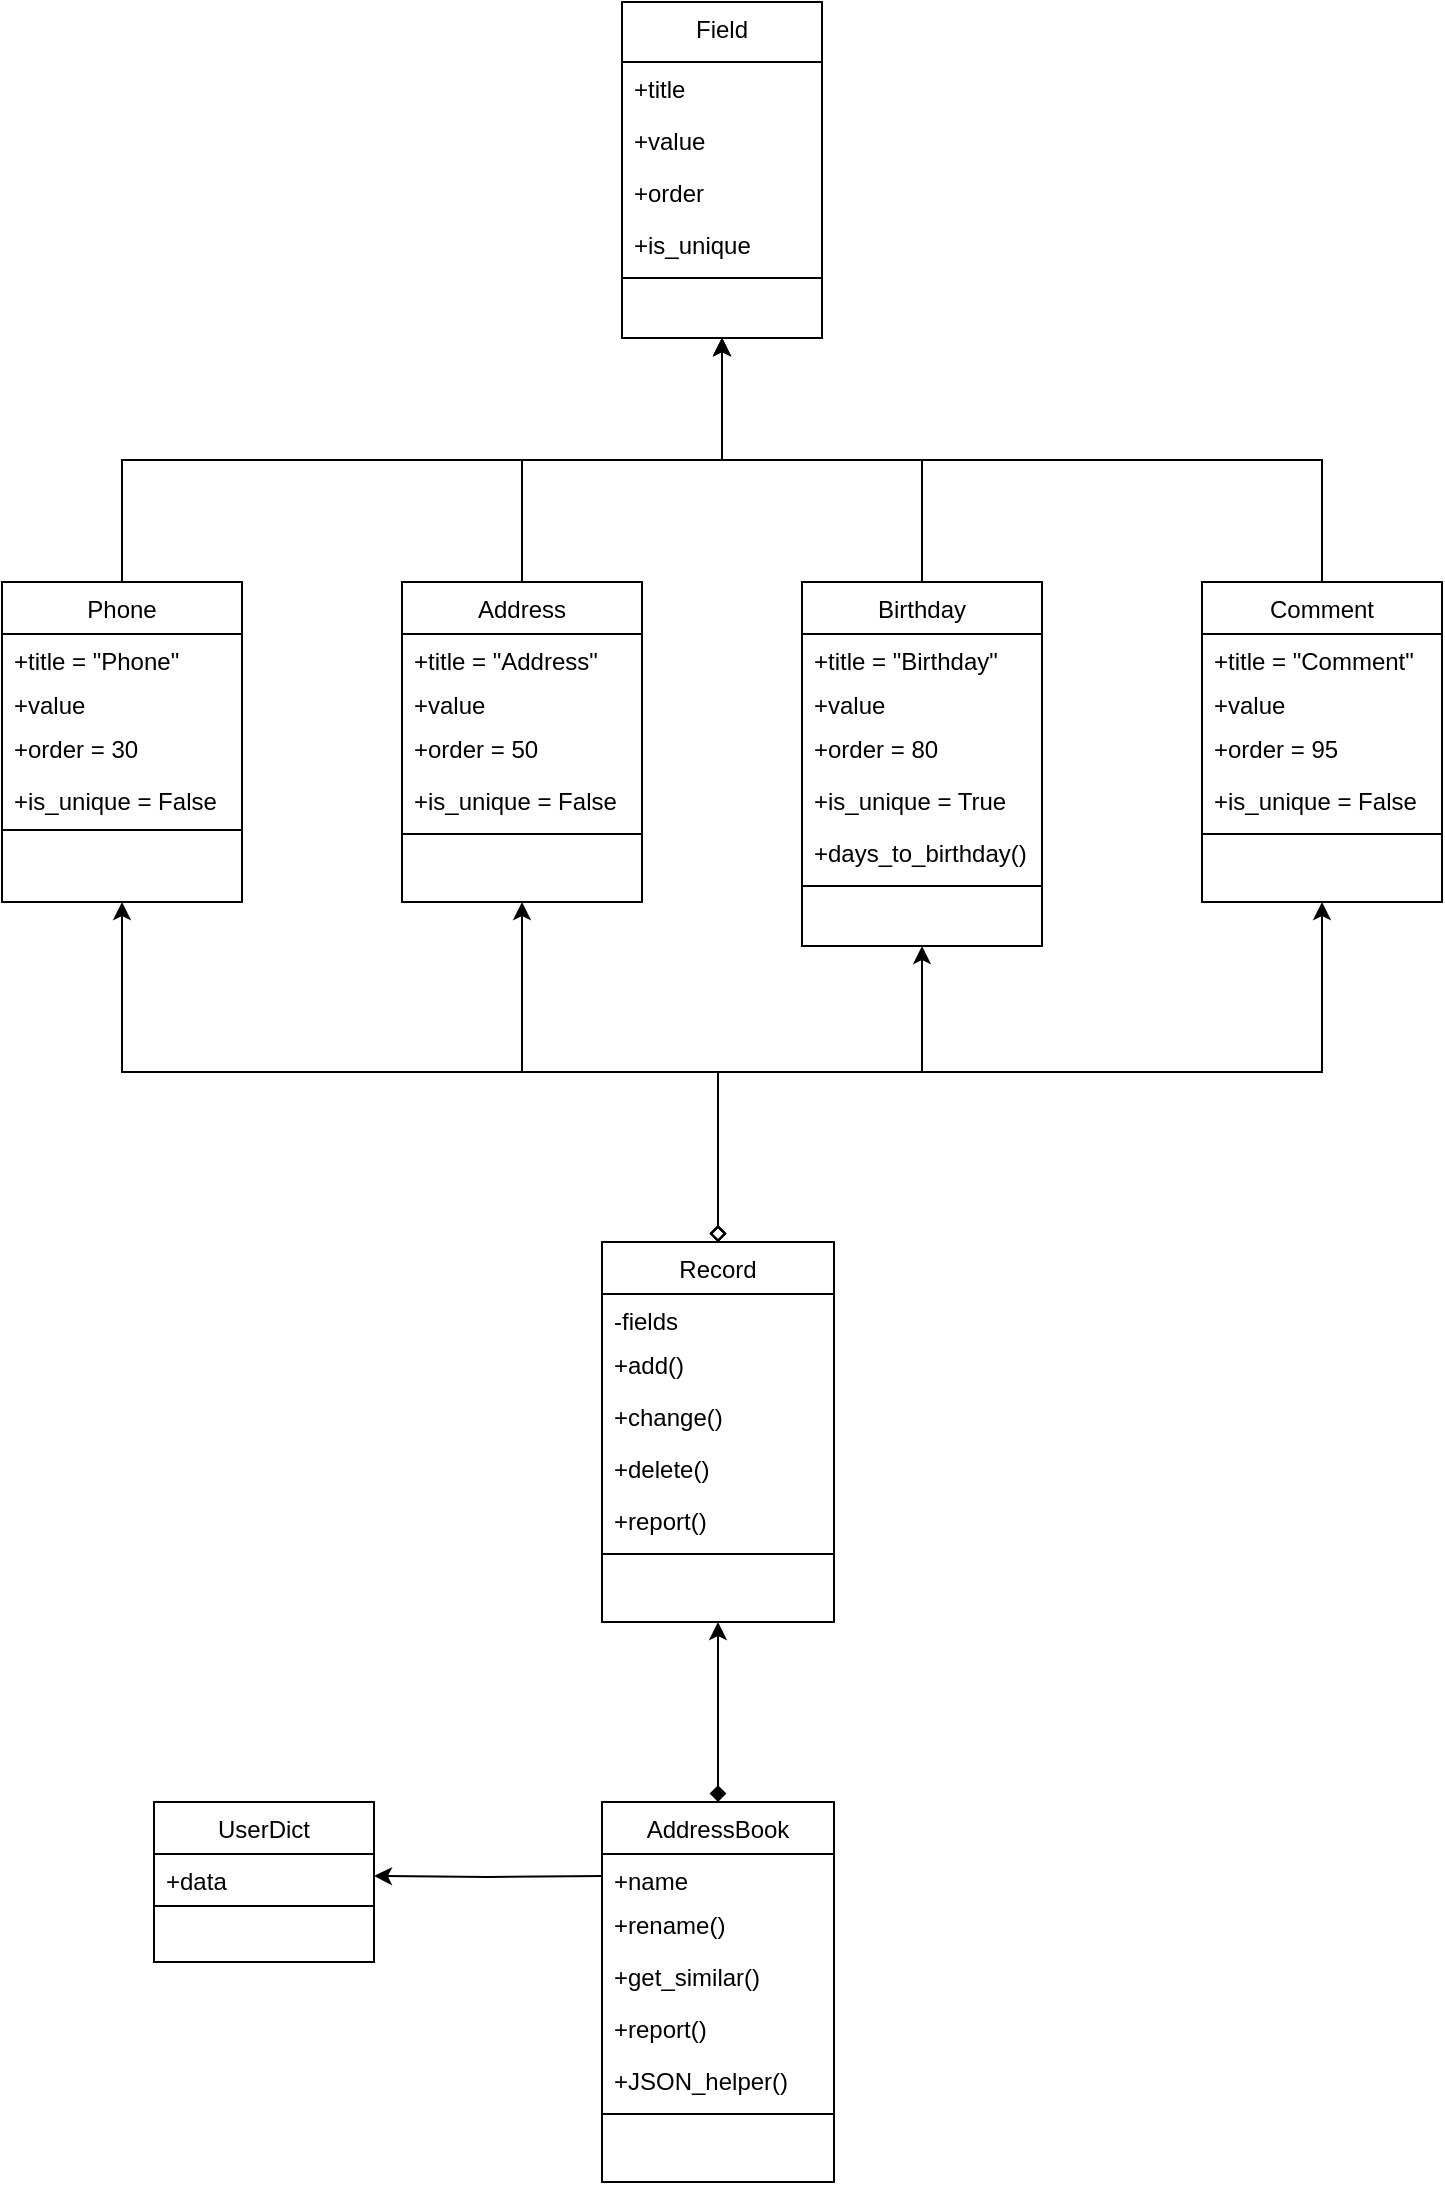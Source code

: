 <mxfile version="21.1.2" type="github">
  <diagram id="C5RBs43oDa-KdzZeNtuy" name="Page-1">
    <mxGraphModel dx="1050" dy="1690" grid="1" gridSize="10" guides="1" tooltips="1" connect="1" arrows="1" fold="1" page="1" pageScale="1" pageWidth="827" pageHeight="1169" math="0" shadow="0">
      <root>
        <mxCell id="WIyWlLk6GJQsqaUBKTNV-0" />
        <mxCell id="WIyWlLk6GJQsqaUBKTNV-1" parent="WIyWlLk6GJQsqaUBKTNV-0" />
        <mxCell id="zkfFHV4jXpPFQw0GAbJ--0" value="Field" style="swimlane;fontStyle=0;align=center;verticalAlign=top;childLayout=stackLayout;horizontal=1;startSize=30;horizontalStack=0;resizeParent=1;resizeLast=0;collapsible=1;marginBottom=0;rounded=0;shadow=0;strokeWidth=1;" parent="WIyWlLk6GJQsqaUBKTNV-1" vertex="1">
          <mxGeometry x="364" y="-1050" width="100" height="168" as="geometry">
            <mxRectangle x="170" y="-260" width="160" height="26" as="alternateBounds" />
          </mxGeometry>
        </mxCell>
        <mxCell id="zkfFHV4jXpPFQw0GAbJ--1" value="+title" style="text;align=left;verticalAlign=top;spacingLeft=4;spacingRight=4;overflow=hidden;rotatable=0;points=[[0,0.5],[1,0.5]];portConstraint=eastwest;" parent="zkfFHV4jXpPFQw0GAbJ--0" vertex="1">
          <mxGeometry y="30" width="100" height="26" as="geometry" />
        </mxCell>
        <mxCell id="zkfFHV4jXpPFQw0GAbJ--2" value="+value" style="text;align=left;verticalAlign=top;spacingLeft=4;spacingRight=4;overflow=hidden;rotatable=0;points=[[0,0.5],[1,0.5]];portConstraint=eastwest;rounded=0;shadow=0;html=0;" parent="zkfFHV4jXpPFQw0GAbJ--0" vertex="1">
          <mxGeometry y="56" width="100" height="26" as="geometry" />
        </mxCell>
        <mxCell id="TrTOvMaPo9HPveFWwiuY-1" value="+order" style="text;align=left;verticalAlign=top;spacingLeft=4;spacingRight=4;overflow=hidden;rotatable=0;points=[[0,0.5],[1,0.5]];portConstraint=eastwest;rounded=0;shadow=0;html=0;" parent="zkfFHV4jXpPFQw0GAbJ--0" vertex="1">
          <mxGeometry y="82" width="100" height="26" as="geometry" />
        </mxCell>
        <mxCell id="zkfFHV4jXpPFQw0GAbJ--3" value="+is_unique" style="text;align=left;verticalAlign=top;spacingLeft=4;spacingRight=4;overflow=hidden;rotatable=0;points=[[0,0.5],[1,0.5]];portConstraint=eastwest;rounded=0;shadow=0;html=0;" parent="zkfFHV4jXpPFQw0GAbJ--0" vertex="1">
          <mxGeometry y="108" width="100" height="26" as="geometry" />
        </mxCell>
        <mxCell id="zkfFHV4jXpPFQw0GAbJ--4" value="" style="line;html=1;strokeWidth=1;align=left;verticalAlign=middle;spacingTop=-1;spacingLeft=3;spacingRight=3;rotatable=0;labelPosition=right;points=[];portConstraint=eastwest;" parent="zkfFHV4jXpPFQw0GAbJ--0" vertex="1">
          <mxGeometry y="134" width="100" height="8" as="geometry" />
        </mxCell>
        <mxCell id="TrTOvMaPo9HPveFWwiuY-29" style="edgeStyle=orthogonalEdgeStyle;rounded=0;orthogonalLoop=1;jettySize=auto;html=1;exitX=0.5;exitY=0;exitDx=0;exitDy=0;entryX=0.5;entryY=1;entryDx=0;entryDy=0;" parent="WIyWlLk6GJQsqaUBKTNV-1" source="TrTOvMaPo9HPveFWwiuY-2" target="zkfFHV4jXpPFQw0GAbJ--0" edge="1">
          <mxGeometry relative="1" as="geometry" />
        </mxCell>
        <mxCell id="TrTOvMaPo9HPveFWwiuY-2" value="Phone" style="swimlane;fontStyle=0;align=center;verticalAlign=top;childLayout=stackLayout;horizontal=1;startSize=26;horizontalStack=0;resizeParent=1;resizeLast=0;collapsible=1;marginBottom=0;rounded=0;shadow=0;strokeWidth=1;" parent="WIyWlLk6GJQsqaUBKTNV-1" vertex="1">
          <mxGeometry x="54" y="-760" width="120" height="160" as="geometry">
            <mxRectangle x="230" y="140" width="160" height="26" as="alternateBounds" />
          </mxGeometry>
        </mxCell>
        <mxCell id="TrTOvMaPo9HPveFWwiuY-3" value="+title = &quot;Phone&quot;" style="text;align=left;verticalAlign=top;spacingLeft=4;spacingRight=4;overflow=hidden;rotatable=0;points=[[0,0.5],[1,0.5]];portConstraint=eastwest;" parent="TrTOvMaPo9HPveFWwiuY-2" vertex="1">
          <mxGeometry y="26" width="120" height="22" as="geometry" />
        </mxCell>
        <mxCell id="TrTOvMaPo9HPveFWwiuY-4" value="+value    " style="text;align=left;verticalAlign=top;spacingLeft=4;spacingRight=4;overflow=hidden;rotatable=0;points=[[0,0.5],[1,0.5]];portConstraint=eastwest;rounded=0;shadow=0;html=0;" parent="TrTOvMaPo9HPveFWwiuY-2" vertex="1">
          <mxGeometry y="48" width="120" height="22" as="geometry" />
        </mxCell>
        <mxCell id="TrTOvMaPo9HPveFWwiuY-5" value="+order = 30" style="text;align=left;verticalAlign=top;spacingLeft=4;spacingRight=4;overflow=hidden;rotatable=0;points=[[0,0.5],[1,0.5]];portConstraint=eastwest;rounded=0;shadow=0;html=0;" parent="TrTOvMaPo9HPveFWwiuY-2" vertex="1">
          <mxGeometry y="70" width="120" height="26" as="geometry" />
        </mxCell>
        <mxCell id="TrTOvMaPo9HPveFWwiuY-8" value="+is_unique = False" style="text;align=left;verticalAlign=top;spacingLeft=4;spacingRight=4;overflow=hidden;rotatable=0;points=[[0,0.5],[1,0.5]];portConstraint=eastwest;rounded=0;shadow=0;html=0;" parent="TrTOvMaPo9HPveFWwiuY-2" vertex="1">
          <mxGeometry y="96" width="120" height="24" as="geometry" />
        </mxCell>
        <mxCell id="TrTOvMaPo9HPveFWwiuY-6" value="" style="line;html=1;strokeWidth=1;align=left;verticalAlign=middle;spacingTop=-1;spacingLeft=3;spacingRight=3;rotatable=0;labelPosition=right;points=[];portConstraint=eastwest;" parent="TrTOvMaPo9HPveFWwiuY-2" vertex="1">
          <mxGeometry y="120" width="120" height="8" as="geometry" />
        </mxCell>
        <mxCell id="TrTOvMaPo9HPveFWwiuY-31" style="edgeStyle=orthogonalEdgeStyle;rounded=0;orthogonalLoop=1;jettySize=auto;html=1;entryX=0.5;entryY=1;entryDx=0;entryDy=0;" parent="WIyWlLk6GJQsqaUBKTNV-1" source="TrTOvMaPo9HPveFWwiuY-9" target="zkfFHV4jXpPFQw0GAbJ--0" edge="1">
          <mxGeometry relative="1" as="geometry" />
        </mxCell>
        <mxCell id="TrTOvMaPo9HPveFWwiuY-9" value="Birthday" style="swimlane;fontStyle=0;align=center;verticalAlign=top;childLayout=stackLayout;horizontal=1;startSize=26;horizontalStack=0;resizeParent=1;resizeLast=0;collapsible=1;marginBottom=0;rounded=0;shadow=0;strokeWidth=1;" parent="WIyWlLk6GJQsqaUBKTNV-1" vertex="1">
          <mxGeometry x="454" y="-760" width="120" height="182" as="geometry">
            <mxRectangle x="230" y="140" width="160" height="26" as="alternateBounds" />
          </mxGeometry>
        </mxCell>
        <mxCell id="TrTOvMaPo9HPveFWwiuY-10" value="+title = &quot;Birthday&quot;" style="text;align=left;verticalAlign=top;spacingLeft=4;spacingRight=4;overflow=hidden;rotatable=0;points=[[0,0.5],[1,0.5]];portConstraint=eastwest;" parent="TrTOvMaPo9HPveFWwiuY-9" vertex="1">
          <mxGeometry y="26" width="120" height="22" as="geometry" />
        </mxCell>
        <mxCell id="TrTOvMaPo9HPveFWwiuY-11" value="+value    " style="text;align=left;verticalAlign=top;spacingLeft=4;spacingRight=4;overflow=hidden;rotatable=0;points=[[0,0.5],[1,0.5]];portConstraint=eastwest;rounded=0;shadow=0;html=0;" parent="TrTOvMaPo9HPveFWwiuY-9" vertex="1">
          <mxGeometry y="48" width="120" height="22" as="geometry" />
        </mxCell>
        <mxCell id="TrTOvMaPo9HPveFWwiuY-12" value="+order = 80" style="text;align=left;verticalAlign=top;spacingLeft=4;spacingRight=4;overflow=hidden;rotatable=0;points=[[0,0.5],[1,0.5]];portConstraint=eastwest;rounded=0;shadow=0;html=0;" parent="TrTOvMaPo9HPveFWwiuY-9" vertex="1">
          <mxGeometry y="70" width="120" height="26" as="geometry" />
        </mxCell>
        <mxCell id="TrTOvMaPo9HPveFWwiuY-13" value="+is_unique = True" style="text;align=left;verticalAlign=top;spacingLeft=4;spacingRight=4;overflow=hidden;rotatable=0;points=[[0,0.5],[1,0.5]];portConstraint=eastwest;rounded=0;shadow=0;html=0;" parent="TrTOvMaPo9HPveFWwiuY-9" vertex="1">
          <mxGeometry y="96" width="120" height="26" as="geometry" />
        </mxCell>
        <mxCell id="TrTOvMaPo9HPveFWwiuY-16" value="+days_to_birthday()" style="text;align=left;verticalAlign=top;spacingLeft=4;spacingRight=4;overflow=hidden;rotatable=0;points=[[0,0.5],[1,0.5]];portConstraint=eastwest;rounded=0;shadow=0;html=0;" parent="TrTOvMaPo9HPveFWwiuY-9" vertex="1">
          <mxGeometry y="122" width="120" height="26" as="geometry" />
        </mxCell>
        <mxCell id="TrTOvMaPo9HPveFWwiuY-14" value="" style="line;html=1;strokeWidth=1;align=left;verticalAlign=middle;spacingTop=-1;spacingLeft=3;spacingRight=3;rotatable=0;labelPosition=right;points=[];portConstraint=eastwest;" parent="TrTOvMaPo9HPveFWwiuY-9" vertex="1">
          <mxGeometry y="148" width="120" height="8" as="geometry" />
        </mxCell>
        <mxCell id="TrTOvMaPo9HPveFWwiuY-30" style="edgeStyle=orthogonalEdgeStyle;rounded=0;orthogonalLoop=1;jettySize=auto;html=1;exitX=0.5;exitY=0;exitDx=0;exitDy=0;entryX=0.5;entryY=1;entryDx=0;entryDy=0;" parent="WIyWlLk6GJQsqaUBKTNV-1" source="TrTOvMaPo9HPveFWwiuY-17" target="zkfFHV4jXpPFQw0GAbJ--0" edge="1">
          <mxGeometry relative="1" as="geometry">
            <mxPoint x="420" y="-880" as="targetPoint" />
          </mxGeometry>
        </mxCell>
        <mxCell id="TrTOvMaPo9HPveFWwiuY-17" value="Address" style="swimlane;fontStyle=0;align=center;verticalAlign=top;childLayout=stackLayout;horizontal=1;startSize=26;horizontalStack=0;resizeParent=1;resizeLast=0;collapsible=1;marginBottom=0;rounded=0;shadow=0;strokeWidth=1;" parent="WIyWlLk6GJQsqaUBKTNV-1" vertex="1">
          <mxGeometry x="254" y="-760" width="120" height="160" as="geometry">
            <mxRectangle x="230" y="140" width="160" height="26" as="alternateBounds" />
          </mxGeometry>
        </mxCell>
        <mxCell id="TrTOvMaPo9HPveFWwiuY-18" value="+title = &quot;Address&quot;" style="text;align=left;verticalAlign=top;spacingLeft=4;spacingRight=4;overflow=hidden;rotatable=0;points=[[0,0.5],[1,0.5]];portConstraint=eastwest;" parent="TrTOvMaPo9HPveFWwiuY-17" vertex="1">
          <mxGeometry y="26" width="120" height="22" as="geometry" />
        </mxCell>
        <mxCell id="TrTOvMaPo9HPveFWwiuY-19" value="+value    " style="text;align=left;verticalAlign=top;spacingLeft=4;spacingRight=4;overflow=hidden;rotatable=0;points=[[0,0.5],[1,0.5]];portConstraint=eastwest;rounded=0;shadow=0;html=0;" parent="TrTOvMaPo9HPveFWwiuY-17" vertex="1">
          <mxGeometry y="48" width="120" height="22" as="geometry" />
        </mxCell>
        <mxCell id="TrTOvMaPo9HPveFWwiuY-20" value="+order = 50" style="text;align=left;verticalAlign=top;spacingLeft=4;spacingRight=4;overflow=hidden;rotatable=0;points=[[0,0.5],[1,0.5]];portConstraint=eastwest;rounded=0;shadow=0;html=0;" parent="TrTOvMaPo9HPveFWwiuY-17" vertex="1">
          <mxGeometry y="70" width="120" height="26" as="geometry" />
        </mxCell>
        <mxCell id="TrTOvMaPo9HPveFWwiuY-21" value="+is_unique = False" style="text;align=left;verticalAlign=top;spacingLeft=4;spacingRight=4;overflow=hidden;rotatable=0;points=[[0,0.5],[1,0.5]];portConstraint=eastwest;rounded=0;shadow=0;html=0;" parent="TrTOvMaPo9HPveFWwiuY-17" vertex="1">
          <mxGeometry y="96" width="120" height="26" as="geometry" />
        </mxCell>
        <mxCell id="TrTOvMaPo9HPveFWwiuY-22" value="" style="line;html=1;strokeWidth=1;align=left;verticalAlign=middle;spacingTop=-1;spacingLeft=3;spacingRight=3;rotatable=0;labelPosition=right;points=[];portConstraint=eastwest;" parent="TrTOvMaPo9HPveFWwiuY-17" vertex="1">
          <mxGeometry y="122" width="120" height="8" as="geometry" />
        </mxCell>
        <mxCell id="TrTOvMaPo9HPveFWwiuY-32" style="edgeStyle=orthogonalEdgeStyle;rounded=0;orthogonalLoop=1;jettySize=auto;html=1;exitX=0.5;exitY=0;exitDx=0;exitDy=0;entryX=0.5;entryY=1;entryDx=0;entryDy=0;" parent="WIyWlLk6GJQsqaUBKTNV-1" source="TrTOvMaPo9HPveFWwiuY-23" target="zkfFHV4jXpPFQw0GAbJ--0" edge="1">
          <mxGeometry relative="1" as="geometry" />
        </mxCell>
        <mxCell id="TrTOvMaPo9HPveFWwiuY-23" value="Comment" style="swimlane;fontStyle=0;align=center;verticalAlign=top;childLayout=stackLayout;horizontal=1;startSize=26;horizontalStack=0;resizeParent=1;resizeLast=0;collapsible=1;marginBottom=0;rounded=0;shadow=0;strokeWidth=1;" parent="WIyWlLk6GJQsqaUBKTNV-1" vertex="1">
          <mxGeometry x="654" y="-760" width="120" height="160" as="geometry">
            <mxRectangle x="230" y="140" width="160" height="26" as="alternateBounds" />
          </mxGeometry>
        </mxCell>
        <mxCell id="TrTOvMaPo9HPveFWwiuY-24" value="+title = &quot;Comment&quot;" style="text;align=left;verticalAlign=top;spacingLeft=4;spacingRight=4;overflow=hidden;rotatable=0;points=[[0,0.5],[1,0.5]];portConstraint=eastwest;" parent="TrTOvMaPo9HPveFWwiuY-23" vertex="1">
          <mxGeometry y="26" width="120" height="22" as="geometry" />
        </mxCell>
        <mxCell id="TrTOvMaPo9HPveFWwiuY-25" value="+value    " style="text;align=left;verticalAlign=top;spacingLeft=4;spacingRight=4;overflow=hidden;rotatable=0;points=[[0,0.5],[1,0.5]];portConstraint=eastwest;rounded=0;shadow=0;html=0;" parent="TrTOvMaPo9HPveFWwiuY-23" vertex="1">
          <mxGeometry y="48" width="120" height="22" as="geometry" />
        </mxCell>
        <mxCell id="TrTOvMaPo9HPveFWwiuY-26" value="+order = 95" style="text;align=left;verticalAlign=top;spacingLeft=4;spacingRight=4;overflow=hidden;rotatable=0;points=[[0,0.5],[1,0.5]];portConstraint=eastwest;rounded=0;shadow=0;html=0;" parent="TrTOvMaPo9HPveFWwiuY-23" vertex="1">
          <mxGeometry y="70" width="120" height="26" as="geometry" />
        </mxCell>
        <mxCell id="TrTOvMaPo9HPveFWwiuY-27" value="+is_unique = False" style="text;align=left;verticalAlign=top;spacingLeft=4;spacingRight=4;overflow=hidden;rotatable=0;points=[[0,0.5],[1,0.5]];portConstraint=eastwest;rounded=0;shadow=0;html=0;" parent="TrTOvMaPo9HPveFWwiuY-23" vertex="1">
          <mxGeometry y="96" width="120" height="26" as="geometry" />
        </mxCell>
        <mxCell id="TrTOvMaPo9HPveFWwiuY-28" value="" style="line;html=1;strokeWidth=1;align=left;verticalAlign=middle;spacingTop=-1;spacingLeft=3;spacingRight=3;rotatable=0;labelPosition=right;points=[];portConstraint=eastwest;" parent="TrTOvMaPo9HPveFWwiuY-23" vertex="1">
          <mxGeometry y="122" width="120" height="8" as="geometry" />
        </mxCell>
        <mxCell id="TrTOvMaPo9HPveFWwiuY-43" style="edgeStyle=orthogonalEdgeStyle;rounded=0;orthogonalLoop=1;jettySize=auto;html=1;exitX=0.5;exitY=0;exitDx=0;exitDy=0;entryX=0.5;entryY=1;entryDx=0;entryDy=0;startArrow=diamond;startFill=0;" parent="WIyWlLk6GJQsqaUBKTNV-1" source="TrTOvMaPo9HPveFWwiuY-33" target="TrTOvMaPo9HPveFWwiuY-2" edge="1">
          <mxGeometry relative="1" as="geometry" />
        </mxCell>
        <mxCell id="TrTOvMaPo9HPveFWwiuY-44" style="edgeStyle=orthogonalEdgeStyle;rounded=0;orthogonalLoop=1;jettySize=auto;html=1;exitX=0.5;exitY=0;exitDx=0;exitDy=0;entryX=0.5;entryY=1;entryDx=0;entryDy=0;startArrow=diamond;startFill=0;" parent="WIyWlLk6GJQsqaUBKTNV-1" source="TrTOvMaPo9HPveFWwiuY-33" target="TrTOvMaPo9HPveFWwiuY-17" edge="1">
          <mxGeometry relative="1" as="geometry" />
        </mxCell>
        <mxCell id="TrTOvMaPo9HPveFWwiuY-45" style="edgeStyle=orthogonalEdgeStyle;rounded=0;orthogonalLoop=1;jettySize=auto;html=1;exitX=0.5;exitY=0;exitDx=0;exitDy=0;entryX=0.5;entryY=1;entryDx=0;entryDy=0;startArrow=diamond;startFill=0;" parent="WIyWlLk6GJQsqaUBKTNV-1" source="TrTOvMaPo9HPveFWwiuY-33" target="TrTOvMaPo9HPveFWwiuY-9" edge="1">
          <mxGeometry relative="1" as="geometry">
            <Array as="points">
              <mxPoint x="412" y="-515" />
              <mxPoint x="514" y="-515" />
            </Array>
          </mxGeometry>
        </mxCell>
        <mxCell id="TrTOvMaPo9HPveFWwiuY-46" style="edgeStyle=orthogonalEdgeStyle;rounded=0;orthogonalLoop=1;jettySize=auto;html=1;exitX=0.5;exitY=0;exitDx=0;exitDy=0;entryX=0.5;entryY=1;entryDx=0;entryDy=0;startArrow=diamond;startFill=0;" parent="WIyWlLk6GJQsqaUBKTNV-1" source="TrTOvMaPo9HPveFWwiuY-33" target="TrTOvMaPo9HPveFWwiuY-23" edge="1">
          <mxGeometry relative="1" as="geometry" />
        </mxCell>
        <mxCell id="TrTOvMaPo9HPveFWwiuY-33" value="Record" style="swimlane;fontStyle=0;align=center;verticalAlign=top;childLayout=stackLayout;horizontal=1;startSize=26;horizontalStack=0;resizeParent=1;resizeLast=0;collapsible=1;marginBottom=0;rounded=0;shadow=0;strokeWidth=1;" parent="WIyWlLk6GJQsqaUBKTNV-1" vertex="1">
          <mxGeometry x="354" y="-430" width="116" height="190" as="geometry">
            <mxRectangle x="230" y="140" width="160" height="26" as="alternateBounds" />
          </mxGeometry>
        </mxCell>
        <mxCell id="TrTOvMaPo9HPveFWwiuY-35" value="-fields" style="text;align=left;verticalAlign=top;spacingLeft=4;spacingRight=4;overflow=hidden;rotatable=0;points=[[0,0.5],[1,0.5]];portConstraint=eastwest;rounded=0;shadow=0;html=0;" parent="TrTOvMaPo9HPveFWwiuY-33" vertex="1">
          <mxGeometry y="26" width="116" height="22" as="geometry" />
        </mxCell>
        <mxCell id="TrTOvMaPo9HPveFWwiuY-37" value="+add()" style="text;align=left;verticalAlign=top;spacingLeft=4;spacingRight=4;overflow=hidden;rotatable=0;points=[[0,0.5],[1,0.5]];portConstraint=eastwest;rounded=0;shadow=0;html=0;" parent="TrTOvMaPo9HPveFWwiuY-33" vertex="1">
          <mxGeometry y="48" width="116" height="26" as="geometry" />
        </mxCell>
        <mxCell id="TrTOvMaPo9HPveFWwiuY-40" value="+change()" style="text;align=left;verticalAlign=top;spacingLeft=4;spacingRight=4;overflow=hidden;rotatable=0;points=[[0,0.5],[1,0.5]];portConstraint=eastwest;rounded=0;shadow=0;html=0;" parent="TrTOvMaPo9HPveFWwiuY-33" vertex="1">
          <mxGeometry y="74" width="116" height="26" as="geometry" />
        </mxCell>
        <mxCell id="TrTOvMaPo9HPveFWwiuY-41" value="+delete()" style="text;align=left;verticalAlign=top;spacingLeft=4;spacingRight=4;overflow=hidden;rotatable=0;points=[[0,0.5],[1,0.5]];portConstraint=eastwest;rounded=0;shadow=0;html=0;" parent="TrTOvMaPo9HPveFWwiuY-33" vertex="1">
          <mxGeometry y="100" width="116" height="26" as="geometry" />
        </mxCell>
        <mxCell id="TrTOvMaPo9HPveFWwiuY-38" value="+report()" style="text;align=left;verticalAlign=top;spacingLeft=4;spacingRight=4;overflow=hidden;rotatable=0;points=[[0,0.5],[1,0.5]];portConstraint=eastwest;rounded=0;shadow=0;html=0;" parent="TrTOvMaPo9HPveFWwiuY-33" vertex="1">
          <mxGeometry y="126" width="116" height="26" as="geometry" />
        </mxCell>
        <mxCell id="TrTOvMaPo9HPveFWwiuY-39" value="" style="line;html=1;strokeWidth=1;align=left;verticalAlign=middle;spacingTop=-1;spacingLeft=3;spacingRight=3;rotatable=0;labelPosition=right;points=[];portConstraint=eastwest;" parent="TrTOvMaPo9HPveFWwiuY-33" vertex="1">
          <mxGeometry y="152" width="116" height="8" as="geometry" />
        </mxCell>
        <mxCell id="TrTOvMaPo9HPveFWwiuY-54" style="edgeStyle=orthogonalEdgeStyle;rounded=0;orthogonalLoop=1;jettySize=auto;html=1;exitX=0.5;exitY=0;exitDx=0;exitDy=0;entryX=0.5;entryY=1;entryDx=0;entryDy=0;startArrow=diamond;startFill=1;" parent="WIyWlLk6GJQsqaUBKTNV-1" source="TrTOvMaPo9HPveFWwiuY-47" target="TrTOvMaPo9HPveFWwiuY-33" edge="1">
          <mxGeometry relative="1" as="geometry" />
        </mxCell>
        <mxCell id="TrTOvMaPo9HPveFWwiuY-47" value="AddressBook" style="swimlane;fontStyle=0;align=center;verticalAlign=top;childLayout=stackLayout;horizontal=1;startSize=26;horizontalStack=0;resizeParent=1;resizeLast=0;collapsible=1;marginBottom=0;rounded=0;shadow=0;strokeWidth=1;" parent="WIyWlLk6GJQsqaUBKTNV-1" vertex="1">
          <mxGeometry x="354" y="-150" width="116" height="190" as="geometry">
            <mxRectangle x="230" y="140" width="160" height="26" as="alternateBounds" />
          </mxGeometry>
        </mxCell>
        <mxCell id="dkxIXLmAtqxgGTVEyRH3-7" value="+name" style="text;align=left;verticalAlign=top;spacingLeft=4;spacingRight=4;overflow=hidden;rotatable=0;points=[[0,0.5],[1,0.5]];portConstraint=eastwest;rounded=0;shadow=0;html=0;" vertex="1" parent="TrTOvMaPo9HPveFWwiuY-47">
          <mxGeometry y="26" width="116" height="22" as="geometry" />
        </mxCell>
        <mxCell id="TrTOvMaPo9HPveFWwiuY-49" value="+rename()" style="text;align=left;verticalAlign=top;spacingLeft=4;spacingRight=4;overflow=hidden;rotatable=0;points=[[0,0.5],[1,0.5]];portConstraint=eastwest;rounded=0;shadow=0;html=0;" parent="TrTOvMaPo9HPveFWwiuY-47" vertex="1">
          <mxGeometry y="48" width="116" height="26" as="geometry" />
        </mxCell>
        <mxCell id="TrTOvMaPo9HPveFWwiuY-50" value="+get_similar()" style="text;align=left;verticalAlign=top;spacingLeft=4;spacingRight=4;overflow=hidden;rotatable=0;points=[[0,0.5],[1,0.5]];portConstraint=eastwest;rounded=0;shadow=0;html=0;" parent="TrTOvMaPo9HPveFWwiuY-47" vertex="1">
          <mxGeometry y="74" width="116" height="26" as="geometry" />
        </mxCell>
        <mxCell id="TrTOvMaPo9HPveFWwiuY-51" value="+report()" style="text;align=left;verticalAlign=top;spacingLeft=4;spacingRight=4;overflow=hidden;rotatable=0;points=[[0,0.5],[1,0.5]];portConstraint=eastwest;rounded=0;shadow=0;html=0;" parent="TrTOvMaPo9HPveFWwiuY-47" vertex="1">
          <mxGeometry y="100" width="116" height="26" as="geometry" />
        </mxCell>
        <mxCell id="TrTOvMaPo9HPveFWwiuY-52" value="+JSON_helper()" style="text;align=left;verticalAlign=top;spacingLeft=4;spacingRight=4;overflow=hidden;rotatable=0;points=[[0,0.5],[1,0.5]];portConstraint=eastwest;rounded=0;shadow=0;html=0;" parent="TrTOvMaPo9HPveFWwiuY-47" vertex="1">
          <mxGeometry y="126" width="116" height="26" as="geometry" />
        </mxCell>
        <mxCell id="TrTOvMaPo9HPveFWwiuY-53" value="" style="line;html=1;strokeWidth=1;align=left;verticalAlign=middle;spacingTop=-1;spacingLeft=3;spacingRight=3;rotatable=0;labelPosition=right;points=[];portConstraint=eastwest;" parent="TrTOvMaPo9HPveFWwiuY-47" vertex="1">
          <mxGeometry y="152" width="116" height="8" as="geometry" />
        </mxCell>
        <mxCell id="dkxIXLmAtqxgGTVEyRH3-0" value="UserDict" style="swimlane;fontStyle=0;align=center;verticalAlign=top;childLayout=stackLayout;horizontal=1;startSize=26;horizontalStack=0;resizeParent=1;resizeLast=0;collapsible=1;marginBottom=0;rounded=0;shadow=0;strokeWidth=1;" vertex="1" parent="WIyWlLk6GJQsqaUBKTNV-1">
          <mxGeometry x="130" y="-150" width="110" height="80" as="geometry">
            <mxRectangle x="230" y="140" width="160" height="26" as="alternateBounds" />
          </mxGeometry>
        </mxCell>
        <mxCell id="dkxIXLmAtqxgGTVEyRH3-10" value="+data" style="text;align=left;verticalAlign=top;spacingLeft=4;spacingRight=4;overflow=hidden;rotatable=0;points=[[0,0.5],[1,0.5]];portConstraint=eastwest;rounded=0;shadow=0;html=0;" vertex="1" parent="dkxIXLmAtqxgGTVEyRH3-0">
          <mxGeometry y="26" width="110" height="22" as="geometry" />
        </mxCell>
        <mxCell id="dkxIXLmAtqxgGTVEyRH3-6" value="" style="line;html=1;strokeWidth=1;align=left;verticalAlign=middle;spacingTop=-1;spacingLeft=3;spacingRight=3;rotatable=0;labelPosition=right;points=[];portConstraint=eastwest;" vertex="1" parent="dkxIXLmAtqxgGTVEyRH3-0">
          <mxGeometry y="48" width="110" height="8" as="geometry" />
        </mxCell>
        <mxCell id="dkxIXLmAtqxgGTVEyRH3-9" style="edgeStyle=orthogonalEdgeStyle;rounded=0;orthogonalLoop=1;jettySize=auto;html=1;exitX=0;exitY=0.5;exitDx=0;exitDy=0;entryX=1;entryY=0.5;entryDx=0;entryDy=0;" edge="1" parent="WIyWlLk6GJQsqaUBKTNV-1" target="dkxIXLmAtqxgGTVEyRH3-10">
          <mxGeometry relative="1" as="geometry">
            <mxPoint x="354" y="-113" as="sourcePoint" />
          </mxGeometry>
        </mxCell>
      </root>
    </mxGraphModel>
  </diagram>
</mxfile>
